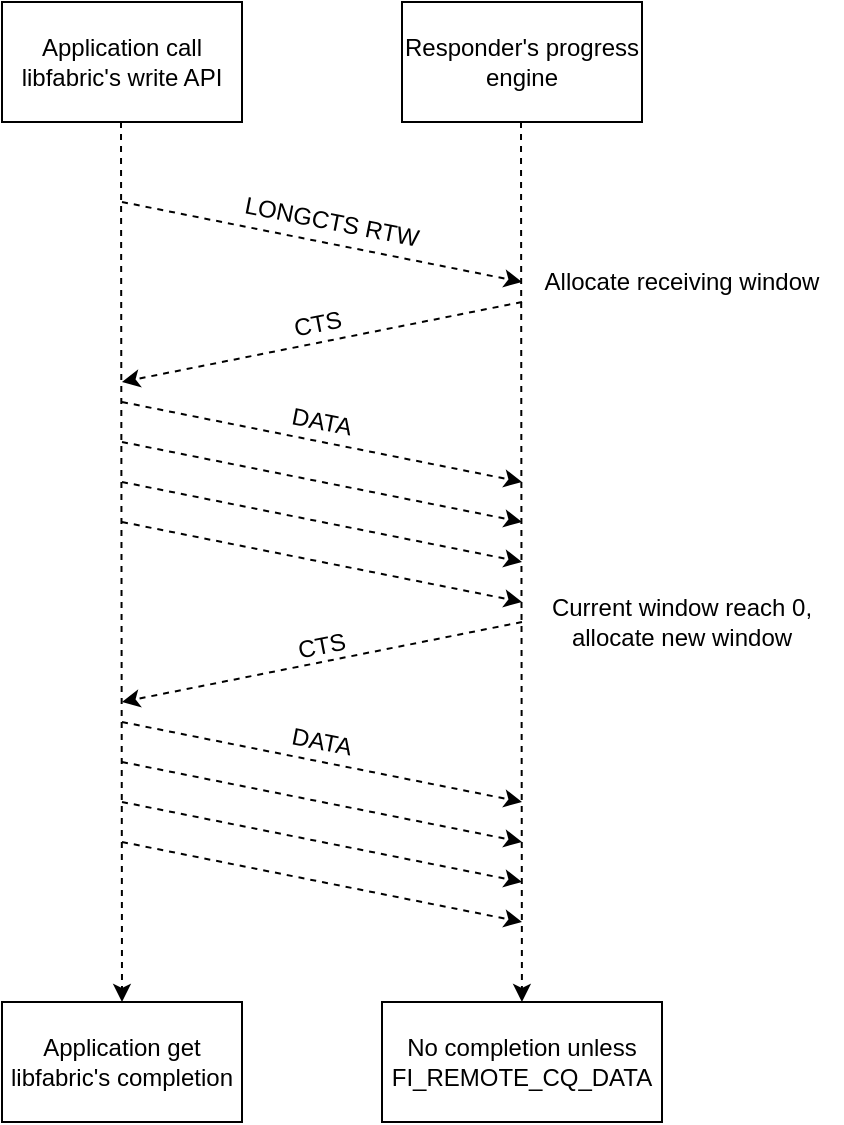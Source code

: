 <mxfile version="12.4.8" type="device"><diagram id="HXWCCChorXi73rZmTyBJ" name="Page-1"><mxGraphModel dx="1426" dy="718" grid="1" gridSize="10" guides="1" tooltips="1" connect="1" arrows="1" fold="1" page="1" pageScale="1" pageWidth="850" pageHeight="1100" math="0" shadow="0"><root><mxCell id="0"/><mxCell id="1" parent="0"/><mxCell id="hM9hUbB8x_-XiU8bxfhU-2" value="Application call libfabric's write API" style="rounded=0;whiteSpace=wrap;html=1;" parent="1" vertex="1"><mxGeometry x="120" y="30" width="120" height="60" as="geometry"/></mxCell><mxCell id="hM9hUbB8x_-XiU8bxfhU-3" value="Responder's progress engine" style="rounded=0;whiteSpace=wrap;html=1;" parent="1" vertex="1"><mxGeometry x="320" y="30" width="120" height="60" as="geometry"/></mxCell><mxCell id="hM9hUbB8x_-XiU8bxfhU-6" value="" style="endArrow=classic;html=1;dashed=1;entryX=0.5;entryY=0;entryDx=0;entryDy=0;" parent="1" target="hM9hUbB8x_-XiU8bxfhU-9" edge="1"><mxGeometry width="50" height="50" relative="1" as="geometry"><mxPoint x="179.5" y="90" as="sourcePoint"/><mxPoint x="180" y="260" as="targetPoint"/></mxGeometry></mxCell><mxCell id="hM9hUbB8x_-XiU8bxfhU-7" value="" style="endArrow=classic;html=1;dashed=1;" parent="1" target="hM9hUbB8x_-XiU8bxfhU-10" edge="1"><mxGeometry width="50" height="50" relative="1" as="geometry"><mxPoint x="379.5" y="90" as="sourcePoint"/><mxPoint x="380" y="269" as="targetPoint"/></mxGeometry></mxCell><mxCell id="hM9hUbB8x_-XiU8bxfhU-8" value="" style="endArrow=classic;html=1;dashed=1;" parent="1" edge="1"><mxGeometry width="50" height="50" relative="1" as="geometry"><mxPoint x="180" y="130" as="sourcePoint"/><mxPoint x="380" y="170" as="targetPoint"/></mxGeometry></mxCell><mxCell id="hM9hUbB8x_-XiU8bxfhU-9" value="Application get libfabric's completion" style="rounded=0;whiteSpace=wrap;html=1;" parent="1" vertex="1"><mxGeometry x="120" y="530" width="120" height="60" as="geometry"/></mxCell><mxCell id="hM9hUbB8x_-XiU8bxfhU-10" value="No completion unless&lt;br&gt;FI_REMOTE_CQ_DATA" style="rounded=0;whiteSpace=wrap;html=1;" parent="1" vertex="1"><mxGeometry x="310" y="530" width="140" height="60" as="geometry"/></mxCell><mxCell id="hM9hUbB8x_-XiU8bxfhU-14" value="LONGCTS RTW" style="text;html=1;strokeColor=none;fillColor=none;align=center;verticalAlign=middle;whiteSpace=wrap;rounded=0;rotation=11;" parent="1" vertex="1"><mxGeometry x="235" y="130" width="100" height="20" as="geometry"/></mxCell><mxCell id="hM9hUbB8x_-XiU8bxfhU-32" value="Current window reach 0, allocate new window" style="text;html=1;strokeColor=none;fillColor=none;align=center;verticalAlign=middle;whiteSpace=wrap;rounded=0;" parent="1" vertex="1"><mxGeometry x="380" y="330" width="160" height="20" as="geometry"/></mxCell><mxCell id="nSG-SVCCmyc8D_64ludf-9" value="" style="endArrow=classic;html=1;dashed=1;" parent="1" edge="1"><mxGeometry width="50" height="50" relative="1" as="geometry"><mxPoint x="380" y="180" as="sourcePoint"/><mxPoint x="180" y="220" as="targetPoint"/></mxGeometry></mxCell><mxCell id="nSG-SVCCmyc8D_64ludf-10" value="CTS" style="text;html=1;strokeColor=none;fillColor=none;align=center;verticalAlign=middle;whiteSpace=wrap;rounded=0;rotation=349;" parent="1" vertex="1"><mxGeometry x="258" y="186" width="40" height="10" as="geometry"/></mxCell><mxCell id="nSG-SVCCmyc8D_64ludf-11" value="DATA" style="text;html=1;strokeColor=none;fillColor=none;align=center;verticalAlign=middle;whiteSpace=wrap;rounded=0;rotation=11;" parent="1" vertex="1"><mxGeometry x="225" y="230" width="110" height="20" as="geometry"/></mxCell><mxCell id="nSG-SVCCmyc8D_64ludf-12" value="" style="endArrow=classic;html=1;dashed=1;" parent="1" edge="1"><mxGeometry width="50" height="50" relative="1" as="geometry"><mxPoint x="180" y="230" as="sourcePoint"/><mxPoint x="380" y="270" as="targetPoint"/></mxGeometry></mxCell><mxCell id="ELLmg3xNlQ1Nrk4ykZ6T-2" value="" style="endArrow=classic;html=1;dashed=1;" parent="1" edge="1"><mxGeometry width="50" height="50" relative="1" as="geometry"><mxPoint x="180" y="250" as="sourcePoint"/><mxPoint x="380" y="290" as="targetPoint"/></mxGeometry></mxCell><mxCell id="ELLmg3xNlQ1Nrk4ykZ6T-3" value="" style="endArrow=classic;html=1;dashed=1;" parent="1" edge="1"><mxGeometry width="50" height="50" relative="1" as="geometry"><mxPoint x="180" y="270" as="sourcePoint"/><mxPoint x="380" y="310" as="targetPoint"/></mxGeometry></mxCell><mxCell id="ELLmg3xNlQ1Nrk4ykZ6T-4" value="" style="endArrow=classic;html=1;dashed=1;" parent="1" edge="1"><mxGeometry width="50" height="50" relative="1" as="geometry"><mxPoint x="180" y="290" as="sourcePoint"/><mxPoint x="380" y="330" as="targetPoint"/></mxGeometry></mxCell><mxCell id="ELLmg3xNlQ1Nrk4ykZ6T-5" value="Allocate receiving window" style="text;html=1;strokeColor=none;fillColor=none;align=center;verticalAlign=middle;whiteSpace=wrap;rounded=0;" parent="1" vertex="1"><mxGeometry x="380" y="160" width="160" height="20" as="geometry"/></mxCell><mxCell id="ELLmg3xNlQ1Nrk4ykZ6T-6" value="" style="endArrow=classic;html=1;dashed=1;" parent="1" edge="1"><mxGeometry width="50" height="50" relative="1" as="geometry"><mxPoint x="380" y="340" as="sourcePoint"/><mxPoint x="180" y="380" as="targetPoint"/></mxGeometry></mxCell><mxCell id="ELLmg3xNlQ1Nrk4ykZ6T-8" value="CTS" style="text;html=1;strokeColor=none;fillColor=none;align=center;verticalAlign=middle;whiteSpace=wrap;rounded=0;rotation=349;" parent="1" vertex="1"><mxGeometry x="260" y="347" width="40" height="10" as="geometry"/></mxCell><mxCell id="ELLmg3xNlQ1Nrk4ykZ6T-9" value="DATA" style="text;html=1;strokeColor=none;fillColor=none;align=center;verticalAlign=middle;whiteSpace=wrap;rounded=0;rotation=11;" parent="1" vertex="1"><mxGeometry x="225" y="390" width="110" height="20" as="geometry"/></mxCell><mxCell id="ELLmg3xNlQ1Nrk4ykZ6T-10" value="" style="endArrow=classic;html=1;dashed=1;" parent="1" edge="1"><mxGeometry width="50" height="50" relative="1" as="geometry"><mxPoint x="180" y="390" as="sourcePoint"/><mxPoint x="380" y="430" as="targetPoint"/></mxGeometry></mxCell><mxCell id="ELLmg3xNlQ1Nrk4ykZ6T-11" value="" style="endArrow=classic;html=1;dashed=1;" parent="1" edge="1"><mxGeometry width="50" height="50" relative="1" as="geometry"><mxPoint x="180" y="410" as="sourcePoint"/><mxPoint x="380" y="450" as="targetPoint"/></mxGeometry></mxCell><mxCell id="ELLmg3xNlQ1Nrk4ykZ6T-12" value="" style="endArrow=classic;html=1;dashed=1;" parent="1" edge="1"><mxGeometry width="50" height="50" relative="1" as="geometry"><mxPoint x="180" y="430" as="sourcePoint"/><mxPoint x="380" y="470" as="targetPoint"/></mxGeometry></mxCell><mxCell id="ELLmg3xNlQ1Nrk4ykZ6T-13" value="" style="endArrow=classic;html=1;dashed=1;" parent="1" edge="1"><mxGeometry width="50" height="50" relative="1" as="geometry"><mxPoint x="180" y="450" as="sourcePoint"/><mxPoint x="380" y="490" as="targetPoint"/></mxGeometry></mxCell></root></mxGraphModel></diagram></mxfile>